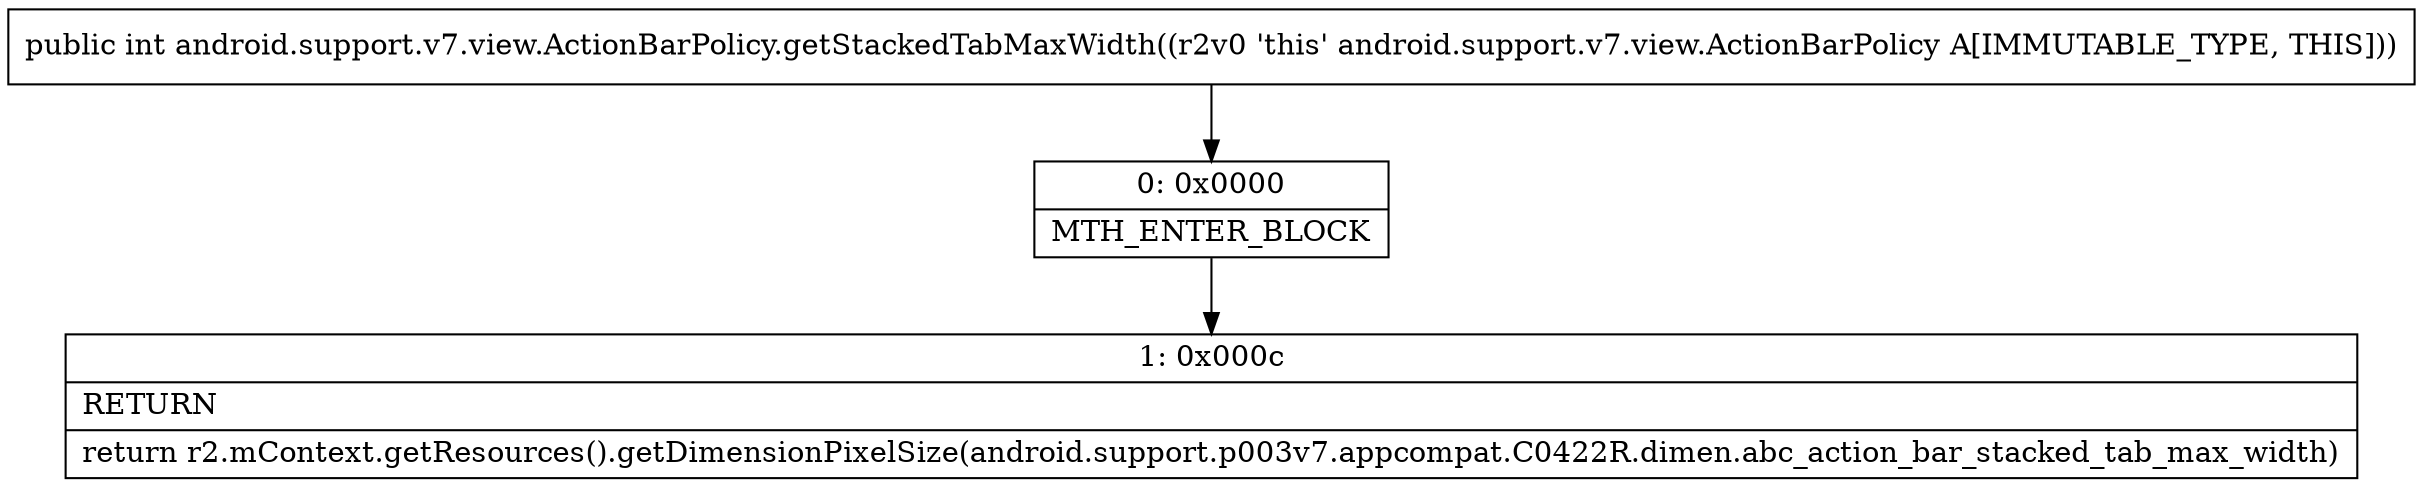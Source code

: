 digraph "CFG forandroid.support.v7.view.ActionBarPolicy.getStackedTabMaxWidth()I" {
Node_0 [shape=record,label="{0\:\ 0x0000|MTH_ENTER_BLOCK\l}"];
Node_1 [shape=record,label="{1\:\ 0x000c|RETURN\l|return r2.mContext.getResources().getDimensionPixelSize(android.support.p003v7.appcompat.C0422R.dimen.abc_action_bar_stacked_tab_max_width)\l}"];
MethodNode[shape=record,label="{public int android.support.v7.view.ActionBarPolicy.getStackedTabMaxWidth((r2v0 'this' android.support.v7.view.ActionBarPolicy A[IMMUTABLE_TYPE, THIS])) }"];
MethodNode -> Node_0;
Node_0 -> Node_1;
}

